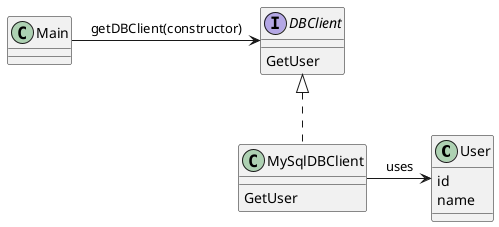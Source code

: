@startuml
class User {
  id
  name
}
interface DBClient {
  {method} GetUser
}
class MySqlDBClient {
  {method} GetUser
}

Main -> DBClient: getDBClient(constructor)
DBClient <|.. MySqlDBClient
MySqlDBClient -> User: uses
@enduml
